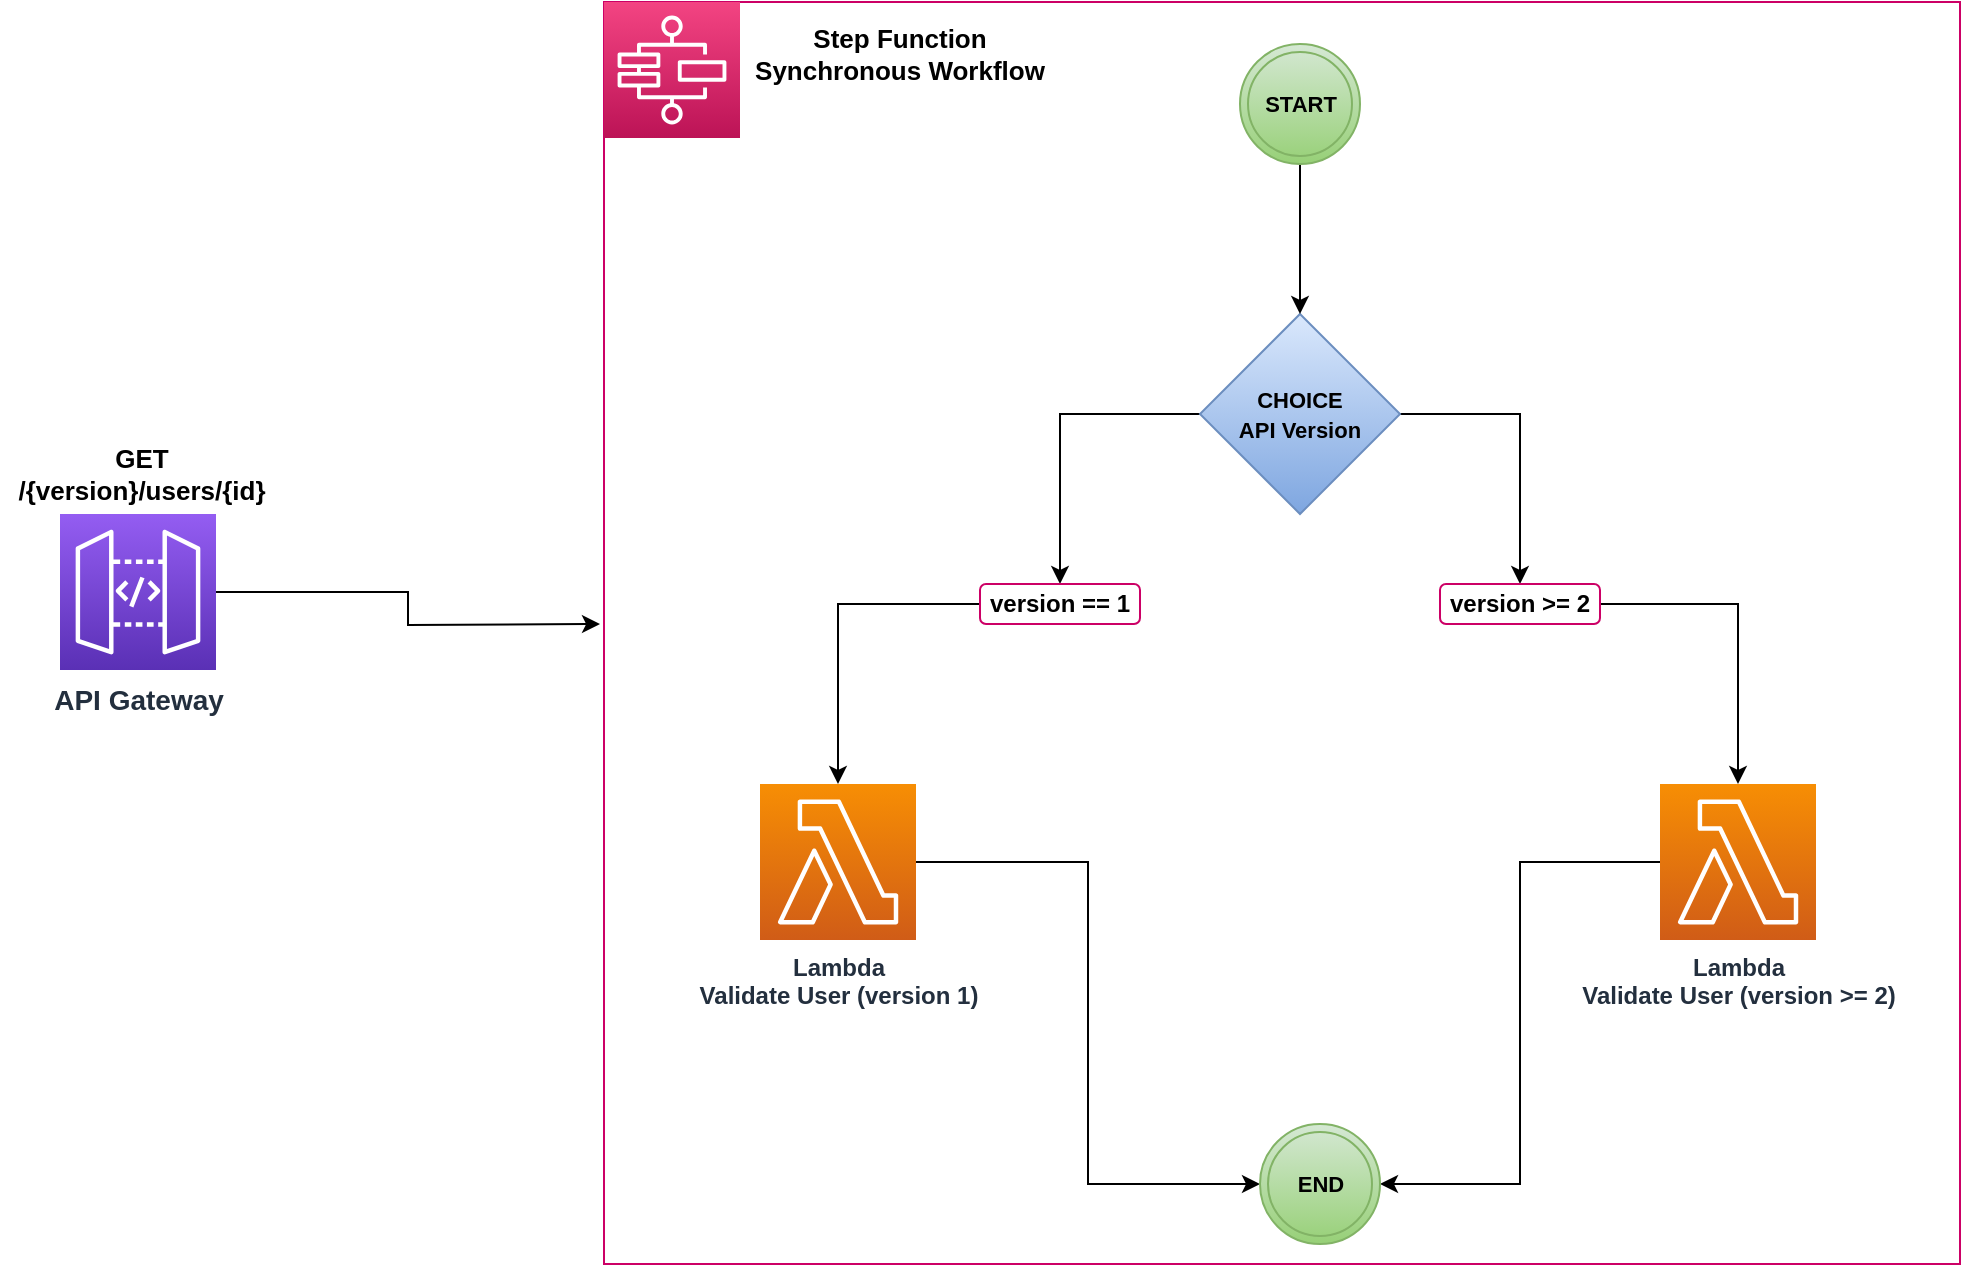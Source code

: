 <mxfile version="20.4.0" type="device"><diagram id="tpMx3Od4u0-d-PoO3Ws8" name="Página-1"><mxGraphModel dx="2253" dy="714" grid="1" gridSize="10" guides="1" tooltips="1" connect="1" arrows="1" fold="1" page="1" pageScale="1" pageWidth="827" pageHeight="1169" math="0" shadow="0"><root><mxCell id="0"/><mxCell id="1" parent="0"/><mxCell id="1Ruw65THERR-9xMNJTfC-57" style="edgeStyle=orthogonalEdgeStyle;rounded=0;orthogonalLoop=1;jettySize=auto;html=1;fontSize=11;fontColor=#000000;" edge="1" parent="1" source="1Ruw65THERR-9xMNJTfC-2"><mxGeometry relative="1" as="geometry"><mxPoint x="160" y="640" as="targetPoint"/></mxGeometry></mxCell><mxCell id="1Ruw65THERR-9xMNJTfC-2" value="&lt;b&gt;&lt;font style=&quot;font-size: 14px&quot;&gt;API Gateway&lt;/font&gt;&lt;/b&gt;" style="points=[[0,0,0],[0.25,0,0],[0.5,0,0],[0.75,0,0],[1,0,0],[0,1,0],[0.25,1,0],[0.5,1,0],[0.75,1,0],[1,1,0],[0,0.25,0],[0,0.5,0],[0,0.75,0],[1,0.25,0],[1,0.5,0],[1,0.75,0]];outlineConnect=0;fontColor=#232F3E;gradientColor=#945DF2;gradientDirection=north;fillColor=#5A30B5;strokeColor=#ffffff;dashed=0;verticalLabelPosition=bottom;verticalAlign=top;align=center;html=1;fontSize=12;fontStyle=0;aspect=fixed;shape=mxgraph.aws4.resourceIcon;resIcon=mxgraph.aws4.api_gateway;" vertex="1" parent="1"><mxGeometry x="-110" y="585" width="78" height="78" as="geometry"/></mxCell><mxCell id="1Ruw65THERR-9xMNJTfC-26" value="" style="rounded=0;whiteSpace=wrap;html=1;strokeColor=#CC0066;" vertex="1" parent="1"><mxGeometry x="162" y="329" width="678" height="631" as="geometry"/></mxCell><mxCell id="1Ruw65THERR-9xMNJTfC-27" value="" style="points=[[0,0,0],[0.25,0,0],[0.5,0,0],[0.75,0,0],[1,0,0],[0,1,0],[0.25,1,0],[0.5,1,0],[0.75,1,0],[1,1,0],[0,0.25,0],[0,0.5,0],[0,0.75,0],[1,0.25,0],[1,0.5,0],[1,0.75,0]];outlineConnect=0;fontColor=#232F3E;gradientColor=#F34482;gradientDirection=north;fillColor=#BC1356;strokeColor=#ffffff;dashed=0;verticalLabelPosition=bottom;verticalAlign=top;align=center;html=1;fontSize=12;fontStyle=0;aspect=fixed;shape=mxgraph.aws4.resourceIcon;resIcon=mxgraph.aws4.step_functions;" vertex="1" parent="1"><mxGeometry x="162" y="329" width="68" height="68" as="geometry"/></mxCell><mxCell id="1Ruw65THERR-9xMNJTfC-50" style="edgeStyle=orthogonalEdgeStyle;rounded=0;orthogonalLoop=1;jettySize=auto;html=1;entryX=0.5;entryY=0;entryDx=0;entryDy=0;fontSize=13;" edge="1" parent="1" source="1Ruw65THERR-9xMNJTfC-28" target="1Ruw65THERR-9xMNJTfC-40"><mxGeometry relative="1" as="geometry"/></mxCell><mxCell id="1Ruw65THERR-9xMNJTfC-51" style="edgeStyle=orthogonalEdgeStyle;rounded=0;orthogonalLoop=1;jettySize=auto;html=1;fontSize=13;" edge="1" parent="1" source="1Ruw65THERR-9xMNJTfC-28" target="1Ruw65THERR-9xMNJTfC-39"><mxGeometry relative="1" as="geometry"/></mxCell><mxCell id="1Ruw65THERR-9xMNJTfC-28" value="&lt;b style=&quot;font-size: 11px;&quot;&gt;&lt;font style=&quot;font-size: 11px;&quot;&gt;CHOICE&lt;br&gt;API Version&lt;br&gt;&lt;/font&gt;&lt;/b&gt;" style="rhombus;whiteSpace=wrap;html=1;gradientColor=#7ea6e0;fillColor=#dae8fc;strokeColor=#6c8ebf;" vertex="1" parent="1"><mxGeometry x="460" y="485" width="100" height="100" as="geometry"/></mxCell><mxCell id="1Ruw65THERR-9xMNJTfC-30" style="edgeStyle=orthogonalEdgeStyle;rounded=0;orthogonalLoop=1;jettySize=auto;html=1;" edge="1" parent="1" source="1Ruw65THERR-9xMNJTfC-29" target="1Ruw65THERR-9xMNJTfC-28"><mxGeometry relative="1" as="geometry"/></mxCell><mxCell id="1Ruw65THERR-9xMNJTfC-29" value="&lt;b&gt;&lt;font style=&quot;font-size: 11px;&quot;&gt;START&lt;/font&gt;&lt;/b&gt;" style="ellipse;shape=doubleEllipse;html=1;dashed=0;whitespace=wrap;aspect=fixed;gradientColor=#97d077;fillColor=#d5e8d4;strokeColor=#82b366;" vertex="1" parent="1"><mxGeometry x="480" y="350" width="60" height="60" as="geometry"/></mxCell><mxCell id="1Ruw65THERR-9xMNJTfC-54" style="edgeStyle=orthogonalEdgeStyle;rounded=0;orthogonalLoop=1;jettySize=auto;html=1;entryX=0;entryY=0.5;entryDx=0;entryDy=0;fontSize=13;" edge="1" parent="1" source="1Ruw65THERR-9xMNJTfC-32" target="1Ruw65THERR-9xMNJTfC-34"><mxGeometry relative="1" as="geometry"/></mxCell><mxCell id="1Ruw65THERR-9xMNJTfC-32" value="&lt;b&gt;&lt;font style=&quot;font-size: 12px;&quot;&gt;Lambda &lt;br&gt;Validate User (version 1)&lt;/font&gt;&lt;/b&gt;" style="points=[[0,0,0],[0.25,0,0],[0.5,0,0],[0.75,0,0],[1,0,0],[0,1,0],[0.25,1,0],[0.5,1,0],[0.75,1,0],[1,1,0],[0,0.25,0],[0,0.5,0],[0,0.75,0],[1,0.25,0],[1,0.5,0],[1,0.75,0]];outlineConnect=0;fontColor=#232F3E;gradientColor=#F78E04;gradientDirection=north;fillColor=#D05C17;strokeColor=#ffffff;dashed=0;verticalLabelPosition=bottom;verticalAlign=top;align=center;html=1;fontSize=12;fontStyle=0;aspect=fixed;shape=mxgraph.aws4.resourceIcon;resIcon=mxgraph.aws4.lambda;" vertex="1" parent="1"><mxGeometry x="240" y="720" width="78" height="78" as="geometry"/></mxCell><mxCell id="1Ruw65THERR-9xMNJTfC-55" style="edgeStyle=orthogonalEdgeStyle;rounded=0;orthogonalLoop=1;jettySize=auto;html=1;entryX=1;entryY=0.5;entryDx=0;entryDy=0;fontSize=13;" edge="1" parent="1" source="1Ruw65THERR-9xMNJTfC-33" target="1Ruw65THERR-9xMNJTfC-34"><mxGeometry relative="1" as="geometry"/></mxCell><mxCell id="1Ruw65THERR-9xMNJTfC-33" value="&lt;b&gt;&lt;font style=&quot;font-size: 12px;&quot;&gt;Lambda&lt;br&gt;Validate User (version &amp;gt;= 2)&lt;/font&gt;&lt;/b&gt;" style="points=[[0,0,0],[0.25,0,0],[0.5,0,0],[0.75,0,0],[1,0,0],[0,1,0],[0.25,1,0],[0.5,1,0],[0.75,1,0],[1,1,0],[0,0.25,0],[0,0.5,0],[0,0.75,0],[1,0.25,0],[1,0.5,0],[1,0.75,0]];outlineConnect=0;fontColor=#232F3E;gradientColor=#F78E04;gradientDirection=north;fillColor=#D05C17;strokeColor=#ffffff;dashed=0;verticalLabelPosition=bottom;verticalAlign=top;align=center;html=1;fontSize=12;fontStyle=0;aspect=fixed;shape=mxgraph.aws4.resourceIcon;resIcon=mxgraph.aws4.lambda;" vertex="1" parent="1"><mxGeometry x="690" y="720" width="78" height="78" as="geometry"/></mxCell><mxCell id="1Ruw65THERR-9xMNJTfC-34" value="&lt;b&gt;&lt;font style=&quot;font-size: 11px;&quot;&gt;END&lt;/font&gt;&lt;/b&gt;" style="ellipse;shape=doubleEllipse;html=1;dashed=0;whitespace=wrap;aspect=fixed;gradientColor=#97d077;fillColor=#d5e8d4;strokeColor=#82b366;" vertex="1" parent="1"><mxGeometry x="490" y="890" width="60" height="60" as="geometry"/></mxCell><mxCell id="1Ruw65THERR-9xMNJTfC-52" style="edgeStyle=orthogonalEdgeStyle;rounded=0;orthogonalLoop=1;jettySize=auto;html=1;fontSize=13;" edge="1" parent="1" source="1Ruw65THERR-9xMNJTfC-39" target="1Ruw65THERR-9xMNJTfC-32"><mxGeometry relative="1" as="geometry"/></mxCell><mxCell id="1Ruw65THERR-9xMNJTfC-39" value="&lt;b&gt;version == 1&lt;/b&gt;" style="rounded=1;whiteSpace=wrap;html=1;strokeColor=#CC0066;" vertex="1" parent="1"><mxGeometry x="350" y="620" width="80" height="20" as="geometry"/></mxCell><mxCell id="1Ruw65THERR-9xMNJTfC-53" style="edgeStyle=orthogonalEdgeStyle;rounded=0;orthogonalLoop=1;jettySize=auto;html=1;entryX=0.5;entryY=0;entryDx=0;entryDy=0;entryPerimeter=0;fontSize=13;" edge="1" parent="1" source="1Ruw65THERR-9xMNJTfC-40" target="1Ruw65THERR-9xMNJTfC-33"><mxGeometry relative="1" as="geometry"/></mxCell><mxCell id="1Ruw65THERR-9xMNJTfC-40" value="&lt;b&gt;version &amp;gt;= 2&lt;/b&gt;" style="rounded=1;whiteSpace=wrap;html=1;strokeColor=#CC0066;" vertex="1" parent="1"><mxGeometry x="580" y="620" width="80" height="20" as="geometry"/></mxCell><mxCell id="1Ruw65THERR-9xMNJTfC-48" value="&lt;b&gt;&lt;font style=&quot;font-size: 13px;&quot;&gt;GET /{version}/users/{id}&lt;/font&gt;&lt;/b&gt;" style="text;html=1;strokeColor=none;fillColor=none;align=center;verticalAlign=middle;whiteSpace=wrap;rounded=0;" vertex="1" parent="1"><mxGeometry x="-140" y="550" width="142" height="30" as="geometry"/></mxCell><mxCell id="1Ruw65THERR-9xMNJTfC-56" value="&lt;b&gt;Step Function Synchronous Workflow&lt;/b&gt;" style="text;html=1;strokeColor=none;fillColor=none;align=center;verticalAlign=middle;whiteSpace=wrap;rounded=0;fontSize=13;fontColor=#000000;" vertex="1" parent="1"><mxGeometry x="230" y="340" width="160" height="30" as="geometry"/></mxCell></root></mxGraphModel></diagram></mxfile>